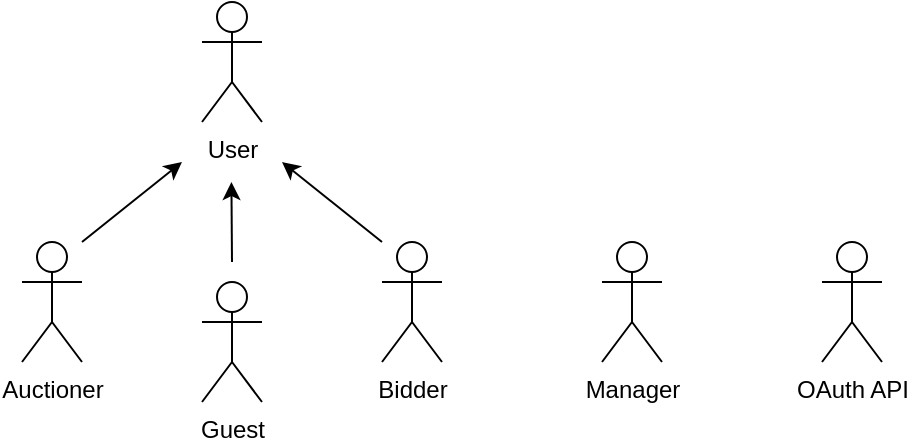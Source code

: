 <mxfile version="20.3.6" type="device"><diagram id="N5KrnVfqcwvrhfu5spYZ" name="Página-1"><mxGraphModel dx="813" dy="430" grid="1" gridSize="10" guides="1" tooltips="1" connect="1" arrows="1" fold="1" page="1" pageScale="1" pageWidth="827" pageHeight="1169" math="0" shadow="0"><root><mxCell id="0"/><mxCell id="1" parent="0"/><mxCell id="Ee_P8_pgFMrpj8ThosGF-1" value="User" style="shape=umlActor;verticalLabelPosition=bottom;verticalAlign=top;html=1;outlineConnect=0;" vertex="1" parent="1"><mxGeometry x="250" y="80" width="30" height="60" as="geometry"/></mxCell><mxCell id="Ee_P8_pgFMrpj8ThosGF-2" value="Auctioner" style="shape=umlActor;verticalLabelPosition=bottom;verticalAlign=top;html=1;outlineConnect=0;" vertex="1" parent="1"><mxGeometry x="160" y="200" width="30" height="60" as="geometry"/></mxCell><mxCell id="Ee_P8_pgFMrpj8ThosGF-3" value="Bidder" style="shape=umlActor;verticalLabelPosition=bottom;verticalAlign=top;html=1;outlineConnect=0;" vertex="1" parent="1"><mxGeometry x="340" y="200" width="30" height="60" as="geometry"/></mxCell><mxCell id="Ee_P8_pgFMrpj8ThosGF-4" value="" style="endArrow=classic;html=1;rounded=0;" edge="1" parent="1"><mxGeometry width="50" height="50" relative="1" as="geometry"><mxPoint x="190" y="200" as="sourcePoint"/><mxPoint x="240" y="160" as="targetPoint"/></mxGeometry></mxCell><mxCell id="Ee_P8_pgFMrpj8ThosGF-7" value="" style="endArrow=classic;html=1;rounded=0;" edge="1" parent="1"><mxGeometry width="50" height="50" relative="1" as="geometry"><mxPoint x="340" y="200" as="sourcePoint"/><mxPoint x="290" y="160" as="targetPoint"/></mxGeometry></mxCell><mxCell id="Ee_P8_pgFMrpj8ThosGF-10" value="" style="endArrow=classic;html=1;rounded=0;" edge="1" parent="1"><mxGeometry width="50" height="50" relative="1" as="geometry"><mxPoint x="265" y="210" as="sourcePoint"/><mxPoint x="264.71" y="170" as="targetPoint"/><Array as="points"><mxPoint x="264.71" y="210"/></Array></mxGeometry></mxCell><mxCell id="Ee_P8_pgFMrpj8ThosGF-11" value="Guest" style="shape=umlActor;verticalLabelPosition=bottom;verticalAlign=top;html=1;outlineConnect=0;" vertex="1" parent="1"><mxGeometry x="250" y="220" width="30" height="60" as="geometry"/></mxCell><mxCell id="Ee_P8_pgFMrpj8ThosGF-14" value="Manager" style="shape=umlActor;verticalLabelPosition=bottom;verticalAlign=top;html=1;outlineConnect=0;" vertex="1" parent="1"><mxGeometry x="450" y="200" width="30" height="60" as="geometry"/></mxCell><mxCell id="Ee_P8_pgFMrpj8ThosGF-15" value="OAuth API" style="shape=umlActor;verticalLabelPosition=bottom;verticalAlign=top;html=1;outlineConnect=0;" vertex="1" parent="1"><mxGeometry x="560" y="200" width="30" height="60" as="geometry"/></mxCell></root></mxGraphModel></diagram></mxfile>
